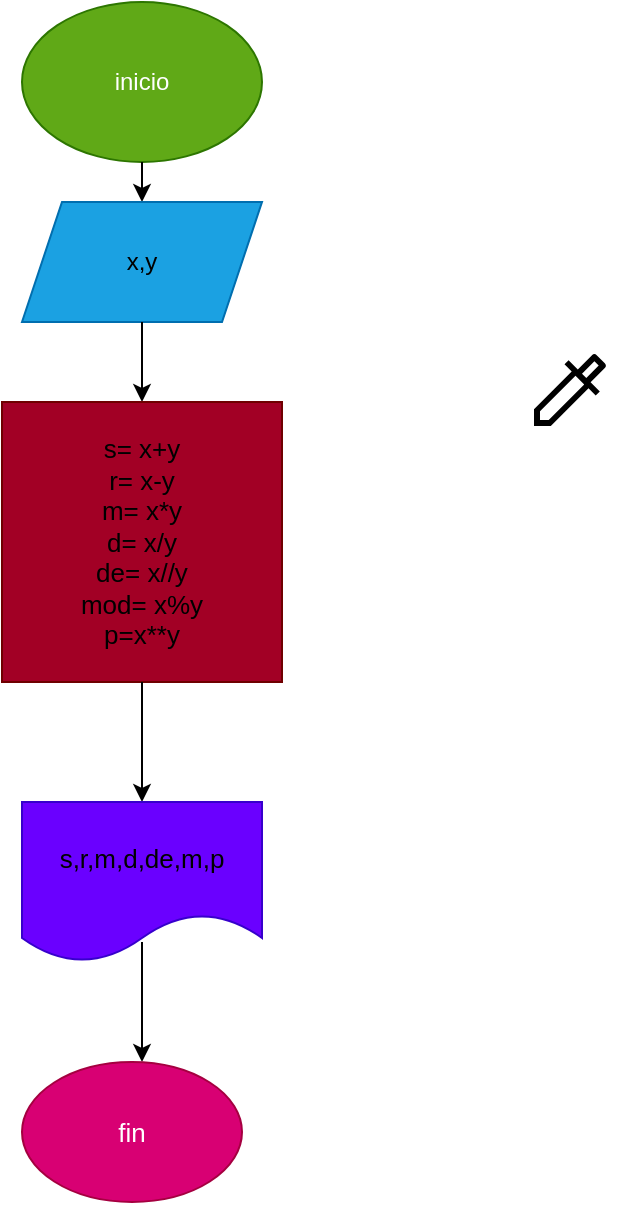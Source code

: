 <mxfile>
    <diagram id="i7BqpvD6kSRgeRgbhTRY" name="Página-1">
        <mxGraphModel dx="524" dy="303" grid="1" gridSize="10" guides="1" tooltips="1" connect="1" arrows="1" fold="1" page="1" pageScale="1" pageWidth="827" pageHeight="1169" math="0" shadow="0">
            <root>
                <mxCell id="0"/>
                <mxCell id="1" parent="0"/>
                <mxCell id="2" value="inicio" style="ellipse;whiteSpace=wrap;html=1;fillColor=#60a917;strokeColor=#2D7600;fontColor=#ffffff;" vertex="1" parent="1">
                    <mxGeometry x="290" y="20" width="120" height="80" as="geometry"/>
                </mxCell>
                <mxCell id="3" value="" style="shape=image;verticalLabelPosition=bottom;labelBackgroundColor=default;verticalAlign=top;aspect=fixed;imageAspect=0;image=data:image/svg+xml,PHN2ZyB4bWxucz0iaHR0cDovL3d3dy53My5vcmcvMjAwMC9zdmciIHdpZHRoPSI0OCIgaGVpZ2h0PSI0OCIgdmlld0JveD0iMCAwIDQ4IDQ4Ij48cGF0aCBkPSJNNiA0MnYtOC40bDE4Ljg1LTE4Ljg1LTMuNi0zLjZMMjMuMyA5LjFsNC42IDQuNkwzNSA2LjZxLjU1LS41NSAxLjE3NS0uNTV0MS4xNzUuNTVsNC4wNSA0LjA1cS41NS41NS41NSAxLjE3NVQ0MS40IDEzbC03LjEgNy4xIDQuNiA0LjYtMi4wNSAyLjA1LTMuNi0zLjZMMTQuNCA0MlptMy0zaDQuMzVMMzEuMSAyMS4yNWwtNC4zNS00LjM1TDkgMzQuNjVabTIzLjE1LTIxIDYuMi02LjItMi4xNS0yLjE1LTYuMiA2LjJabTAgMEwzMCAxNS44NSAzMi4xNSAxOFoiLz48L3N2Zz4=;" vertex="1" parent="1">
                    <mxGeometry x="540" y="190" width="48" height="48" as="geometry"/>
                </mxCell>
                <mxCell id="5" value="" style="endArrow=classic;html=1;fontColor=#fafaf9;exitX=0.5;exitY=1;exitDx=0;exitDy=0;" edge="1" parent="1" source="2" target="6">
                    <mxGeometry width="50" height="50" relative="1" as="geometry">
                        <mxPoint x="300" y="230" as="sourcePoint"/>
                        <mxPoint x="350" y="150" as="targetPoint"/>
                    </mxGeometry>
                </mxCell>
                <mxCell id="6" value="x,y" style="shape=parallelogram;perimeter=parallelogramPerimeter;whiteSpace=wrap;html=1;fixedSize=1;labelBackgroundColor=none;fontColor=#000000;fillColor=#1ba1e2;strokeColor=#006EAF;" vertex="1" parent="1">
                    <mxGeometry x="290" y="120" width="120" height="60" as="geometry"/>
                </mxCell>
                <mxCell id="7" value="" style="endArrow=classic;html=1;fontColor=#000000;exitX=0.5;exitY=1;exitDx=0;exitDy=0;" edge="1" parent="1" source="6">
                    <mxGeometry width="50" height="50" relative="1" as="geometry">
                        <mxPoint x="350" y="190" as="sourcePoint"/>
                        <mxPoint x="350" y="220" as="targetPoint"/>
                    </mxGeometry>
                </mxCell>
                <mxCell id="9" value="s= x+y&lt;br style=&quot;font-size: 13px;&quot;&gt;r= x-y&lt;br style=&quot;font-size: 13px;&quot;&gt;m= x*y&lt;br style=&quot;font-size: 13px;&quot;&gt;d= x/y&lt;br style=&quot;font-size: 13px;&quot;&gt;de= x//y&lt;br style=&quot;font-size: 13px;&quot;&gt;mod= x%y&lt;br style=&quot;font-size: 13px;&quot;&gt;p=x**y" style="whiteSpace=wrap;html=1;aspect=fixed;labelBackgroundColor=none;fontColor=#000000;fillColor=#a20025;strokeColor=#6F0000;align=center;fontSize=13;" vertex="1" parent="1">
                    <mxGeometry x="280" y="220" width="140" height="140" as="geometry"/>
                </mxCell>
                <mxCell id="10" value="" style="endArrow=classic;html=1;fontColor=#000000;exitX=0.5;exitY=1;exitDx=0;exitDy=0;" edge="1" parent="1" source="9">
                    <mxGeometry width="50" height="50" relative="1" as="geometry">
                        <mxPoint x="240" y="330" as="sourcePoint"/>
                        <mxPoint x="350" y="420" as="targetPoint"/>
                    </mxGeometry>
                </mxCell>
                <mxCell id="11" value="&lt;font color=&quot;#000000&quot;&gt;s,r,m,d,de,m,p&lt;/font&gt;" style="shape=document;whiteSpace=wrap;html=1;boundedLbl=1;labelBackgroundColor=none;fontSize=13;fontColor=#ffffff;fillColor=#6a00ff;strokeColor=#3700CC;" vertex="1" parent="1">
                    <mxGeometry x="290" y="420" width="120" height="80" as="geometry"/>
                </mxCell>
                <mxCell id="12" value="" style="endArrow=classic;html=1;fontSize=13;fontColor=#000000;exitX=0.5;exitY=0.875;exitDx=0;exitDy=0;exitPerimeter=0;" edge="1" parent="1" source="11">
                    <mxGeometry width="50" height="50" relative="1" as="geometry">
                        <mxPoint x="230" y="510" as="sourcePoint"/>
                        <mxPoint x="350" y="550" as="targetPoint"/>
                    </mxGeometry>
                </mxCell>
                <mxCell id="13" value="fin" style="ellipse;whiteSpace=wrap;html=1;labelBackgroundColor=none;fontSize=13;fontColor=#ffffff;fillColor=#d80073;strokeColor=#A50040;" vertex="1" parent="1">
                    <mxGeometry x="290" y="550" width="110" height="70" as="geometry"/>
                </mxCell>
            </root>
        </mxGraphModel>
    </diagram>
</mxfile>